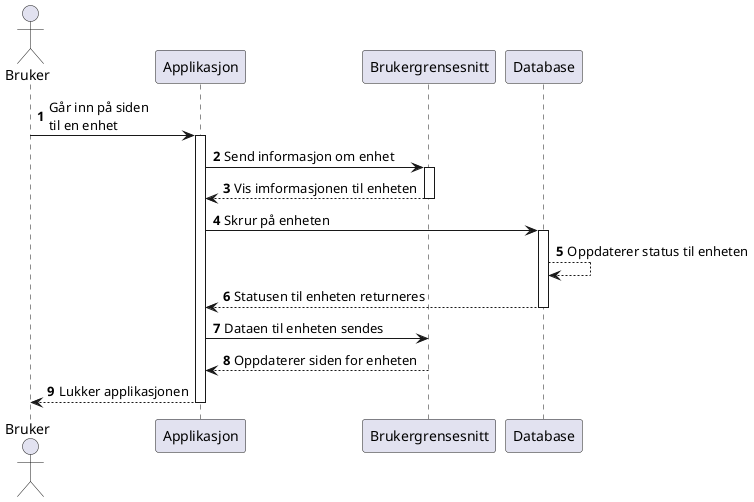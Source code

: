 @startuml
'https://plantuml.com/sequence-diagram

autonumber

actor Bruker
Bruker -> Applikasjon ++: Går inn på siden\ntil en enhet

Applikasjon -> Brukergrensesnitt ++: Send informasjon om enhet

Applikasjon <-- Brukergrensesnitt --: Vis imformasjonen til enheten

Applikasjon -> Database ++: Skrur på enheten

Database --> Database: Oppdaterer status til enheten

Applikasjon <-- Database --: Statusen til enheten returneres

Applikasjon -> Brukergrensesnitt : Dataen til enheten sendes

Applikasjon <-- Brukergrensesnitt: Oppdaterer siden for enheten

Bruker <-- Applikasjon --: Lukker applikasjonen
@enduml